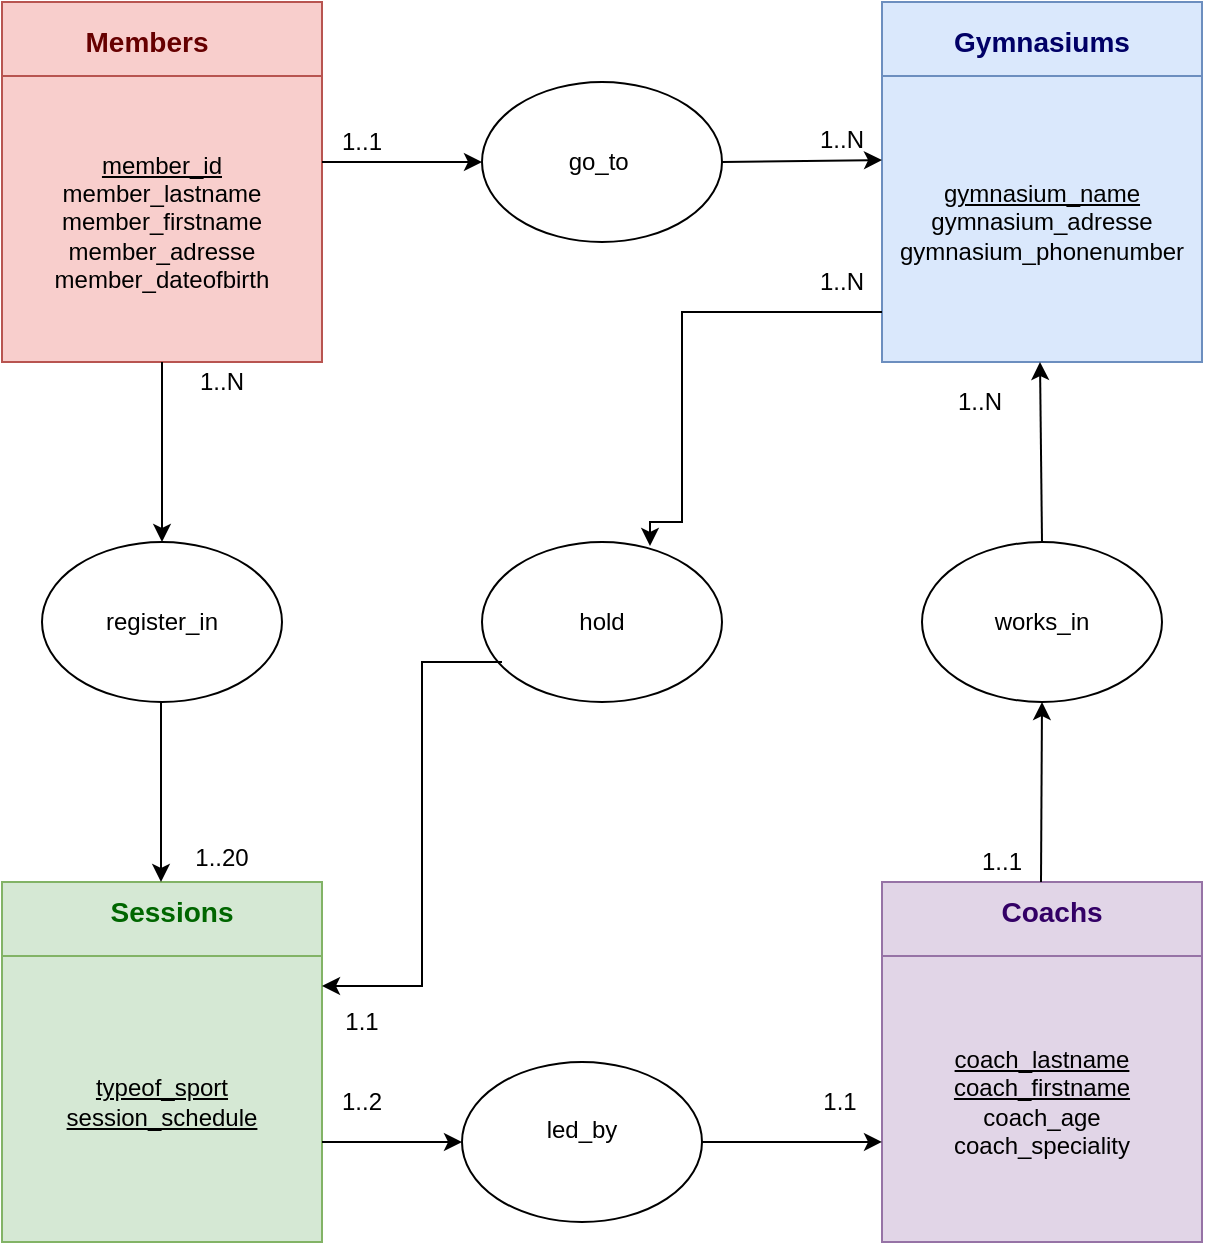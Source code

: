 <mxfile version="14.6.13" type="device"><diagram id="fUg_BbWm0jTe-vXo1obW" name="Page-1"><mxGraphModel dx="868" dy="510" grid="1" gridSize="10" guides="1" tooltips="1" connect="1" arrows="1" fold="1" page="1" pageScale="1" pageWidth="827" pageHeight="1169" math="0" shadow="0"><root><mxCell id="0"/><mxCell id="1" parent="0"/><mxCell id="-zSEiJjyke30tixJQW5i-1" value="" style="group;" vertex="1" connectable="0" parent="1"><mxGeometry x="120" y="120" width="160" height="180" as="geometry"/></mxCell><mxCell id="-zSEiJjyke30tixJQW5i-2" value="" style="shape=internalStorage;whiteSpace=wrap;html=1;backgroundOutline=1;strokeColor=#b85450;dx=0;dy=37;fillColor=#f8cecc;" vertex="1" parent="-zSEiJjyke30tixJQW5i-1"><mxGeometry width="160" height="180" as="geometry"/></mxCell><mxCell id="-zSEiJjyke30tixJQW5i-3" value="&lt;u&gt;member_id&lt;br&gt;&lt;/u&gt;member_lastname&lt;br&gt;member_firstname&lt;br&gt;member_adresse&lt;br&gt;member_dateofbirth" style="text;html=1;align=center;verticalAlign=middle;whiteSpace=wrap;rounded=0;" vertex="1" parent="-zSEiJjyke30tixJQW5i-1"><mxGeometry x="10" y="50" width="140" height="120" as="geometry"/></mxCell><mxCell id="-zSEiJjyke30tixJQW5i-4" value="&lt;b&gt;&lt;font style=&quot;font-size: 14px&quot; color=&quot;#660000&quot;&gt;Members&lt;/font&gt;&lt;/b&gt;" style="text;html=1;strokeColor=none;fillColor=none;align=center;verticalAlign=middle;whiteSpace=wrap;rounded=0;" vertex="1" parent="-zSEiJjyke30tixJQW5i-1"><mxGeometry x="5" y="10" width="135" height="20" as="geometry"/></mxCell><mxCell id="-zSEiJjyke30tixJQW5i-5" value="" style="group;fillColor=#dae8fc;strokeColor=#6c8ebf;" vertex="1" connectable="0" parent="1"><mxGeometry x="560" y="120" width="160" height="180" as="geometry"/></mxCell><mxCell id="-zSEiJjyke30tixJQW5i-6" value="" style="shape=internalStorage;whiteSpace=wrap;html=1;backgroundOutline=1;strokeColor=#6c8ebf;dx=0;dy=37;fillColor=#dae8fc;" vertex="1" parent="-zSEiJjyke30tixJQW5i-5"><mxGeometry width="160" height="180" as="geometry"/></mxCell><mxCell id="-zSEiJjyke30tixJQW5i-7" value="&lt;b&gt;&lt;font style=&quot;font-size: 14px&quot; color=&quot;#000066&quot;&gt;Gymnasiums&lt;/font&gt;&lt;/b&gt;" style="text;html=1;strokeColor=none;fillColor=none;align=center;verticalAlign=middle;whiteSpace=wrap;rounded=0;" vertex="1" parent="-zSEiJjyke30tixJQW5i-5"><mxGeometry x="50" y="10" width="60" height="20" as="geometry"/></mxCell><mxCell id="-zSEiJjyke30tixJQW5i-8" value="&lt;u&gt;gymnasium_name&lt;/u&gt;&lt;br&gt;gymnasium_adresse&lt;br&gt;gymnasium_phonenumber" style="text;html=1;align=center;verticalAlign=middle;whiteSpace=wrap;rounded=0;" vertex="1" parent="-zSEiJjyke30tixJQW5i-5"><mxGeometry x="10" y="50" width="140" height="120" as="geometry"/></mxCell><mxCell id="-zSEiJjyke30tixJQW5i-9" value="" style="group" vertex="1" connectable="0" parent="1"><mxGeometry x="120" y="560" width="160" height="180" as="geometry"/></mxCell><mxCell id="-zSEiJjyke30tixJQW5i-10" value="" style="shape=internalStorage;whiteSpace=wrap;html=1;backgroundOutline=1;strokeColor=#82b366;dx=0;dy=37;fillColor=#d5e8d4;" vertex="1" parent="-zSEiJjyke30tixJQW5i-9"><mxGeometry width="160" height="180" as="geometry"/></mxCell><mxCell id="-zSEiJjyke30tixJQW5i-11" value="&lt;u&gt;typeof_sport&lt;/u&gt;&lt;br&gt;&lt;u&gt;session_schedule&lt;/u&gt;" style="text;html=1;align=center;verticalAlign=middle;whiteSpace=wrap;rounded=0;" vertex="1" parent="-zSEiJjyke30tixJQW5i-9"><mxGeometry x="10" y="50" width="140" height="120" as="geometry"/></mxCell><mxCell id="-zSEiJjyke30tixJQW5i-12" value="&lt;b&gt;&lt;font style=&quot;font-size: 14px&quot; color=&quot;#006600&quot;&gt;Sessions&lt;/font&gt;&lt;/b&gt;" style="text;html=1;strokeColor=none;fillColor=none;align=center;verticalAlign=middle;whiteSpace=wrap;rounded=0;" vertex="1" parent="-zSEiJjyke30tixJQW5i-9"><mxGeometry x="30" width="110" height="30" as="geometry"/></mxCell><mxCell id="-zSEiJjyke30tixJQW5i-13" value="" style="group;fillColor=#e1d5e7;strokeColor=#9673a6;" vertex="1" connectable="0" parent="1"><mxGeometry x="560" y="560" width="160" height="180" as="geometry"/></mxCell><mxCell id="-zSEiJjyke30tixJQW5i-14" value="" style="shape=internalStorage;whiteSpace=wrap;html=1;backgroundOutline=1;strokeColor=#9673a6;dx=0;dy=37;fillColor=#e1d5e7;" vertex="1" parent="-zSEiJjyke30tixJQW5i-13"><mxGeometry width="160" height="180" as="geometry"/></mxCell><mxCell id="-zSEiJjyke30tixJQW5i-15" value="&lt;u&gt;coach_lastname&lt;/u&gt;&lt;br&gt;&lt;u&gt;coach_firstname&lt;/u&gt;&lt;br&gt;coach_age&lt;br&gt;coach_speciality" style="text;html=1;align=center;verticalAlign=middle;whiteSpace=wrap;rounded=0;" vertex="1" parent="-zSEiJjyke30tixJQW5i-13"><mxGeometry x="10" y="50" width="140" height="120" as="geometry"/></mxCell><mxCell id="-zSEiJjyke30tixJQW5i-16" value="&lt;b&gt;&lt;font style=&quot;font-size: 14px&quot; color=&quot;#330066&quot;&gt;Coachs&lt;/font&gt;&lt;/b&gt;" style="text;html=1;strokeColor=none;fillColor=none;align=center;verticalAlign=middle;whiteSpace=wrap;rounded=0;" vertex="1" parent="-zSEiJjyke30tixJQW5i-13"><mxGeometry x="30" width="110" height="30" as="geometry"/></mxCell><mxCell id="-zSEiJjyke30tixJQW5i-17" style="edgeStyle=none;rounded=0;orthogonalLoop=1;jettySize=auto;html=1;exitX=0.5;exitY=0;exitDx=0;exitDy=0;" edge="1" parent="-zSEiJjyke30tixJQW5i-13" source="-zSEiJjyke30tixJQW5i-16" target="-zSEiJjyke30tixJQW5i-16"><mxGeometry relative="1" as="geometry"/></mxCell><mxCell id="-zSEiJjyke30tixJQW5i-18" style="edgeStyle=none;rounded=0;orthogonalLoop=1;jettySize=auto;html=1;exitX=0.25;exitY=0;exitDx=0;exitDy=0;" edge="1" parent="-zSEiJjyke30tixJQW5i-13" source="-zSEiJjyke30tixJQW5i-16" target="-zSEiJjyke30tixJQW5i-16"><mxGeometry relative="1" as="geometry"/></mxCell><mxCell id="-zSEiJjyke30tixJQW5i-19" value="" style="group;fillColor=#ffffff;" vertex="1" connectable="0" parent="1"><mxGeometry x="360" y="160" width="120" height="80" as="geometry"/></mxCell><mxCell id="-zSEiJjyke30tixJQW5i-20" value="" style="ellipse;whiteSpace=wrap;html=1;strokeColor=#000000;" vertex="1" parent="-zSEiJjyke30tixJQW5i-19"><mxGeometry width="120" height="80" as="geometry"/></mxCell><mxCell id="-zSEiJjyke30tixJQW5i-21" value="go_to&amp;nbsp;" style="text;html=1;strokeColor=none;fillColor=none;align=center;verticalAlign=middle;whiteSpace=wrap;rounded=0;" vertex="1" parent="-zSEiJjyke30tixJQW5i-19"><mxGeometry x="15" y="15" width="90" height="50" as="geometry"/></mxCell><mxCell id="-zSEiJjyke30tixJQW5i-23" value="works_in" style="ellipse;whiteSpace=wrap;html=1;strokeColor=#000000;" vertex="1" parent="1"><mxGeometry x="580" y="390" width="120" height="80" as="geometry"/></mxCell><mxCell id="-zSEiJjyke30tixJQW5i-24" value="" style="group" vertex="1" connectable="0" parent="1"><mxGeometry x="350" y="650" width="120" height="80" as="geometry"/></mxCell><mxCell id="-zSEiJjyke30tixJQW5i-25" value="" style="ellipse;whiteSpace=wrap;html=1;strokeColor=#000000;" vertex="1" parent="-zSEiJjyke30tixJQW5i-24"><mxGeometry width="120" height="80" as="geometry"/></mxCell><mxCell id="-zSEiJjyke30tixJQW5i-26" value="led_by" style="text;html=1;strokeColor=none;fillColor=none;align=center;verticalAlign=middle;whiteSpace=wrap;rounded=0;" vertex="1" parent="-zSEiJjyke30tixJQW5i-24"><mxGeometry x="15" y="4" width="90" height="60" as="geometry"/></mxCell><mxCell id="-zSEiJjyke30tixJQW5i-27" style="edgeStyle=none;rounded=0;orthogonalLoop=1;jettySize=auto;html=1;exitX=0.25;exitY=0;exitDx=0;exitDy=0;" edge="1" parent="-zSEiJjyke30tixJQW5i-24" source="-zSEiJjyke30tixJQW5i-26" target="-zSEiJjyke30tixJQW5i-26"><mxGeometry relative="1" as="geometry"/></mxCell><mxCell id="-zSEiJjyke30tixJQW5i-28" value="" style="group" vertex="1" connectable="0" parent="1"><mxGeometry x="140" y="390" width="120" height="80" as="geometry"/></mxCell><mxCell id="-zSEiJjyke30tixJQW5i-29" value="" style="ellipse;whiteSpace=wrap;html=1;strokeColor=#000000;" vertex="1" parent="-zSEiJjyke30tixJQW5i-28"><mxGeometry width="120" height="80" as="geometry"/></mxCell><mxCell id="-zSEiJjyke30tixJQW5i-30" value="register_in" style="text;html=1;strokeColor=none;fillColor=none;align=center;verticalAlign=middle;whiteSpace=wrap;rounded=0;" vertex="1" parent="-zSEiJjyke30tixJQW5i-28"><mxGeometry x="10" y="20" width="100" height="40" as="geometry"/></mxCell><mxCell id="-zSEiJjyke30tixJQW5i-31" value="" style="ellipse;whiteSpace=wrap;html=1;strokeColor=#000000;" vertex="1" parent="1"><mxGeometry x="360" y="390" width="120" height="80" as="geometry"/></mxCell><mxCell id="-zSEiJjyke30tixJQW5i-32" value="hold" style="text;html=1;strokeColor=none;fillColor=none;align=center;verticalAlign=middle;whiteSpace=wrap;rounded=0;" vertex="1" parent="1"><mxGeometry x="370" y="410" width="100" height="40" as="geometry"/></mxCell><mxCell id="-zSEiJjyke30tixJQW5i-35" value="1..1" style="text;html=1;strokeColor=none;fillColor=none;align=center;verticalAlign=middle;whiteSpace=wrap;rounded=0;" vertex="1" parent="1"><mxGeometry x="280" y="180" width="40" height="20" as="geometry"/></mxCell><mxCell id="-zSEiJjyke30tixJQW5i-36" style="edgeStyle=none;rounded=0;orthogonalLoop=1;jettySize=auto;html=1;exitX=1;exitY=0.5;exitDx=0;exitDy=0;entryX=0;entryY=0.5;entryDx=0;entryDy=0;" edge="1" parent="1" target="-zSEiJjyke30tixJQW5i-20"><mxGeometry relative="1" as="geometry"><mxPoint x="280" y="200" as="sourcePoint"/><mxPoint x="340" y="200" as="targetPoint"/></mxGeometry></mxCell><mxCell id="-zSEiJjyke30tixJQW5i-37" value="1..N" style="text;html=1;strokeColor=none;fillColor=none;align=center;verticalAlign=middle;whiteSpace=wrap;rounded=0;" vertex="1" parent="1"><mxGeometry x="520" y="179" width="40" height="20" as="geometry"/></mxCell><mxCell id="-zSEiJjyke30tixJQW5i-38" style="edgeStyle=none;rounded=0;orthogonalLoop=1;jettySize=auto;html=1;entryX=0;entryY=0.5;entryDx=0;entryDy=0;exitX=1;exitY=0.5;exitDx=0;exitDy=0;" edge="1" parent="1" source="-zSEiJjyke30tixJQW5i-20"><mxGeometry relative="1" as="geometry"><mxPoint x="500" y="199" as="sourcePoint"/><mxPoint x="560" y="199" as="targetPoint"/></mxGeometry></mxCell><mxCell id="-zSEiJjyke30tixJQW5i-39" style="edgeStyle=none;rounded=0;orthogonalLoop=1;jettySize=auto;html=1;exitX=0.5;exitY=1;exitDx=0;exitDy=0;entryX=0.5;entryY=0;entryDx=0;entryDy=0;" edge="1" parent="1" target="-zSEiJjyke30tixJQW5i-29"><mxGeometry relative="1" as="geometry"><mxPoint x="200" y="350" as="targetPoint"/><mxPoint x="200" y="300" as="sourcePoint"/></mxGeometry></mxCell><mxCell id="-zSEiJjyke30tixJQW5i-40" value="1..N" style="text;html=1;strokeColor=none;fillColor=none;align=center;verticalAlign=middle;whiteSpace=wrap;rounded=0;" vertex="1" parent="1"><mxGeometry x="210" y="300" width="40" height="20" as="geometry"/></mxCell><mxCell id="-zSEiJjyke30tixJQW5i-41" value="1..20" style="text;html=1;strokeColor=none;fillColor=none;align=center;verticalAlign=middle;whiteSpace=wrap;rounded=0;" vertex="1" parent="1"><mxGeometry x="210" y="537.99" width="40" height="20" as="geometry"/></mxCell><mxCell id="-zSEiJjyke30tixJQW5i-43" style="edgeStyle=none;rounded=0;orthogonalLoop=1;jettySize=auto;html=1;exitX=0.5;exitY=1;exitDx=0;exitDy=0;entryX=0.5;entryY=0;entryDx=0;entryDy=0;" edge="1" parent="1"><mxGeometry relative="1" as="geometry"><mxPoint x="199.5" y="560" as="targetPoint"/><mxPoint x="199.5" y="470" as="sourcePoint"/></mxGeometry></mxCell><mxCell id="-zSEiJjyke30tixJQW5i-44" value="1..1" style="text;html=1;strokeColor=none;fillColor=none;align=center;verticalAlign=middle;whiteSpace=wrap;rounded=0;" vertex="1" parent="1"><mxGeometry x="600" y="540" width="40" height="20" as="geometry"/></mxCell><mxCell id="-zSEiJjyke30tixJQW5i-45" style="edgeStyle=none;rounded=0;orthogonalLoop=1;jettySize=auto;html=1;exitX=0.5;exitY=0;exitDx=0;exitDy=0;entryX=0.5;entryY=1;entryDx=0;entryDy=0;" edge="1" parent="1" target="-zSEiJjyke30tixJQW5i-23"><mxGeometry relative="1" as="geometry"><mxPoint x="639.5" y="510" as="targetPoint"/><mxPoint x="639.5" y="560" as="sourcePoint"/></mxGeometry></mxCell><mxCell id="-zSEiJjyke30tixJQW5i-46" style="edgeStyle=none;rounded=0;orthogonalLoop=1;jettySize=auto;html=1;exitX=0.5;exitY=0;exitDx=0;exitDy=0;entryX=0.5;entryY=1;entryDx=0;entryDy=0;" edge="1" parent="1" source="-zSEiJjyke30tixJQW5i-23"><mxGeometry relative="1" as="geometry"><mxPoint x="639" y="350" as="sourcePoint"/><mxPoint x="639" y="300" as="targetPoint"/></mxGeometry></mxCell><mxCell id="-zSEiJjyke30tixJQW5i-47" value="1..N" style="text;html=1;strokeColor=none;fillColor=none;align=center;verticalAlign=middle;whiteSpace=wrap;rounded=0;" vertex="1" parent="1"><mxGeometry x="589" y="310" width="40" height="20" as="geometry"/></mxCell><mxCell id="-zSEiJjyke30tixJQW5i-51" style="edgeStyle=orthogonalEdgeStyle;rounded=0;orthogonalLoop=1;jettySize=auto;html=1;exitX=0;exitY=0.75;exitDx=0;exitDy=0;entryX=0.7;entryY=0.025;entryDx=0;entryDy=0;entryPerimeter=0;" edge="1" parent="1" target="-zSEiJjyke30tixJQW5i-31"><mxGeometry relative="1" as="geometry"><mxPoint x="560" y="275" as="sourcePoint"/><mxPoint x="493" y="390" as="targetPoint"/><Array as="points"><mxPoint x="460" y="275"/><mxPoint x="460" y="380"/><mxPoint x="444" y="380"/></Array></mxGeometry></mxCell><mxCell id="-zSEiJjyke30tixJQW5i-52" value="1..N" style="text;html=1;strokeColor=none;fillColor=none;align=center;verticalAlign=middle;whiteSpace=wrap;rounded=0;" vertex="1" parent="1"><mxGeometry x="520" y="250" width="40" height="20" as="geometry"/></mxCell><mxCell id="-zSEiJjyke30tixJQW5i-53" style="edgeStyle=orthogonalEdgeStyle;rounded=0;orthogonalLoop=1;jettySize=auto;html=1;exitX=0;exitY=1;exitDx=0;exitDy=0;" edge="1" parent="1"><mxGeometry relative="1" as="geometry"><mxPoint x="370.004" y="450.004" as="sourcePoint"/><mxPoint x="280" y="612" as="targetPoint"/><Array as="points"><mxPoint x="330" y="450"/><mxPoint x="330" y="612"/></Array></mxGeometry></mxCell><mxCell id="-zSEiJjyke30tixJQW5i-54" value="1.1" style="text;html=1;strokeColor=none;fillColor=none;align=center;verticalAlign=middle;whiteSpace=wrap;rounded=0;" vertex="1" parent="1"><mxGeometry x="280" y="620" width="40" height="20" as="geometry"/></mxCell><mxCell id="-zSEiJjyke30tixJQW5i-55" value="1..2" style="text;html=1;strokeColor=none;fillColor=none;align=center;verticalAlign=middle;whiteSpace=wrap;rounded=0;" vertex="1" parent="1"><mxGeometry x="280" y="660" width="40" height="20" as="geometry"/></mxCell><mxCell id="-zSEiJjyke30tixJQW5i-56" style="edgeStyle=none;rounded=0;orthogonalLoop=1;jettySize=auto;html=1;" edge="1" parent="1"><mxGeometry relative="1" as="geometry"><mxPoint x="350" y="690" as="targetPoint"/><mxPoint x="280" y="690" as="sourcePoint"/></mxGeometry></mxCell><mxCell id="-zSEiJjyke30tixJQW5i-57" value="1.1" style="text;html=1;strokeColor=none;fillColor=none;align=center;verticalAlign=middle;whiteSpace=wrap;rounded=0;" vertex="1" parent="1"><mxGeometry x="519.04" y="660" width="40" height="20" as="geometry"/></mxCell><mxCell id="-zSEiJjyke30tixJQW5i-58" style="edgeStyle=none;rounded=0;orthogonalLoop=1;jettySize=auto;html=1;exitX=1;exitY=0.5;exitDx=0;exitDy=0;entryX=0.006;entryY=0.611;entryDx=0;entryDy=0;entryPerimeter=0;" edge="1" parent="1" source="-zSEiJjyke30tixJQW5i-25"><mxGeometry relative="1" as="geometry"><mxPoint x="500.54" y="690" as="sourcePoint"/><mxPoint x="560" y="689.98" as="targetPoint"/></mxGeometry></mxCell></root></mxGraphModel></diagram></mxfile>